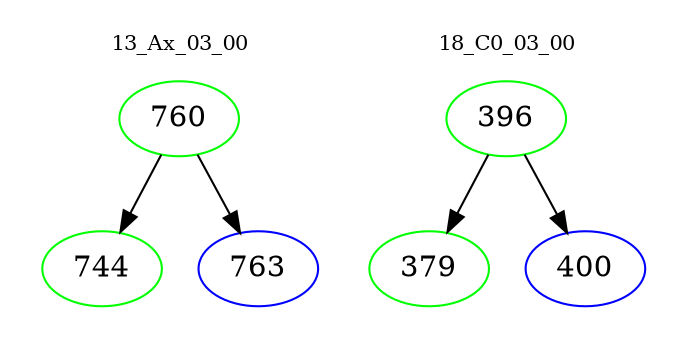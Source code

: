 digraph{
subgraph cluster_0 {
color = white
label = "13_Ax_03_00";
fontsize=10;
T0_760 [label="760", color="green"]
T0_760 -> T0_744 [color="black"]
T0_744 [label="744", color="green"]
T0_760 -> T0_763 [color="black"]
T0_763 [label="763", color="blue"]
}
subgraph cluster_1 {
color = white
label = "18_C0_03_00";
fontsize=10;
T1_396 [label="396", color="green"]
T1_396 -> T1_379 [color="black"]
T1_379 [label="379", color="green"]
T1_396 -> T1_400 [color="black"]
T1_400 [label="400", color="blue"]
}
}
